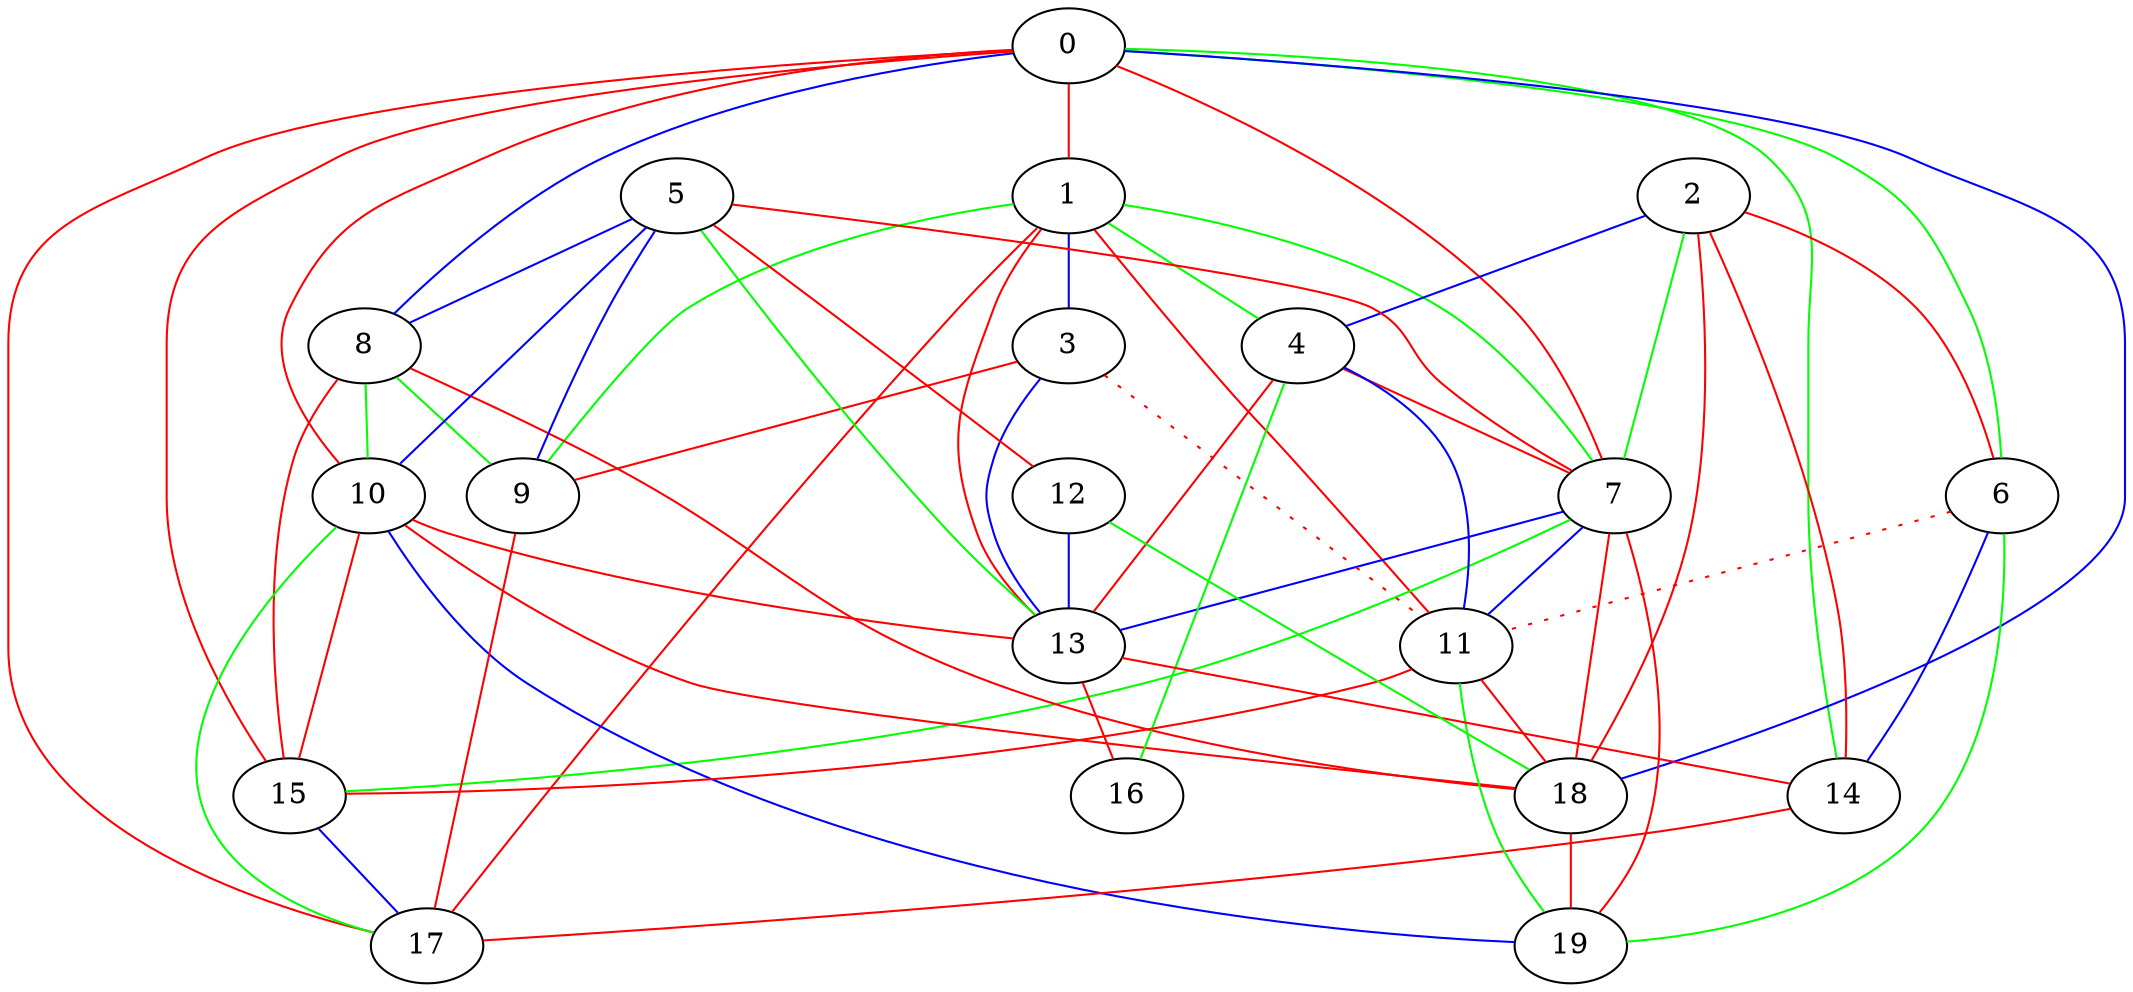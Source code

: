 graph colour1 {
      0 -- 1 [color=red] ;
      0 -- 6 [color=green] ;
      0 -- 7 [color=red] ;
      0 -- 8 [color=blue] ;
      0 -- 10 [color=red] ;
      0 -- 14 [color=green] ;
      0 -- 15 [color=red] ;
      0 -- 17 [color=red] ;
      0 -- 18 [color=blue] ;
      1 -- 3 [color=blue] ;
      1 -- 4 [color=green] ;
      1 -- 7 [color=green] ;
      1 -- 9 [color=green] ;
      1 -- 11 [color=red] ;
      1 -- 13 [color=red] ;
      1 -- 17 [color=red] ;
      2 -- 4 [color=blue] ;
      2 -- 6 [color=red] ;
      2 -- 7 [color=green] ;
      2 -- 14 [color=red] ;
      2 -- 18 [color=red] ;
      3 -- 9 [color=red] ;
      3 -- 11 [style=dotted, color=red] ;
      3 -- 13 [color=blue] ;
      4 -- 7 [color=red] ;
      4 -- 11 [color=blue] ;
      4 -- 13 [color=red] ;
      4 -- 16 [color=green] ;
      5 -- 7 [color=red] ;
      5 -- 8 [color=blue] ;
      5 -- 9 [color=blue] ;
      5 -- 10 [color=blue] ;
      5 -- 12 [color=red] ;
      5 -- 13 [color=green] ;
      6 -- 11 [style=dotted, color=red] ;
      6 -- 14 [color=blue] ;
      6 -- 19 [color=green] ;
      7 -- 11 [color=blue] ;
      7 -- 13 [color=blue] ;
      7 -- 15 [color=green] ;
      7 -- 18 [color=red] ;
      7 -- 19 [color=red] ;
      8 -- 9 [color=green] ;
      8 -- 10 [color=green] ;
      8 -- 15 [color=red] ;
      8 -- 18 [color=red] ;
      9 -- 17 [color=red] ;
      10 -- 13 [color=red] ;
      10 -- 15 [color=red] ;
      10 -- 17 [color=green] ;
      10 -- 18 [color=red] ;
      10 -- 19 [color=blue] ;
      11 -- 15 [color=red] ;
      11 -- 18 [color=red] ;
      11 -- 19 [color=green] ;
      12 -- 13 [color=blue] ;
      12 -- 18 [color=green] ;
      13 -- 14 [color=red] ;
      13 -- 16 [color=red] ;
      14 -- 17 [color=red] ;
      15 -- 17 [color=blue] ;
      16 ;
      17 ;
      18 -- 19 [color=red] ;
      19 
}
